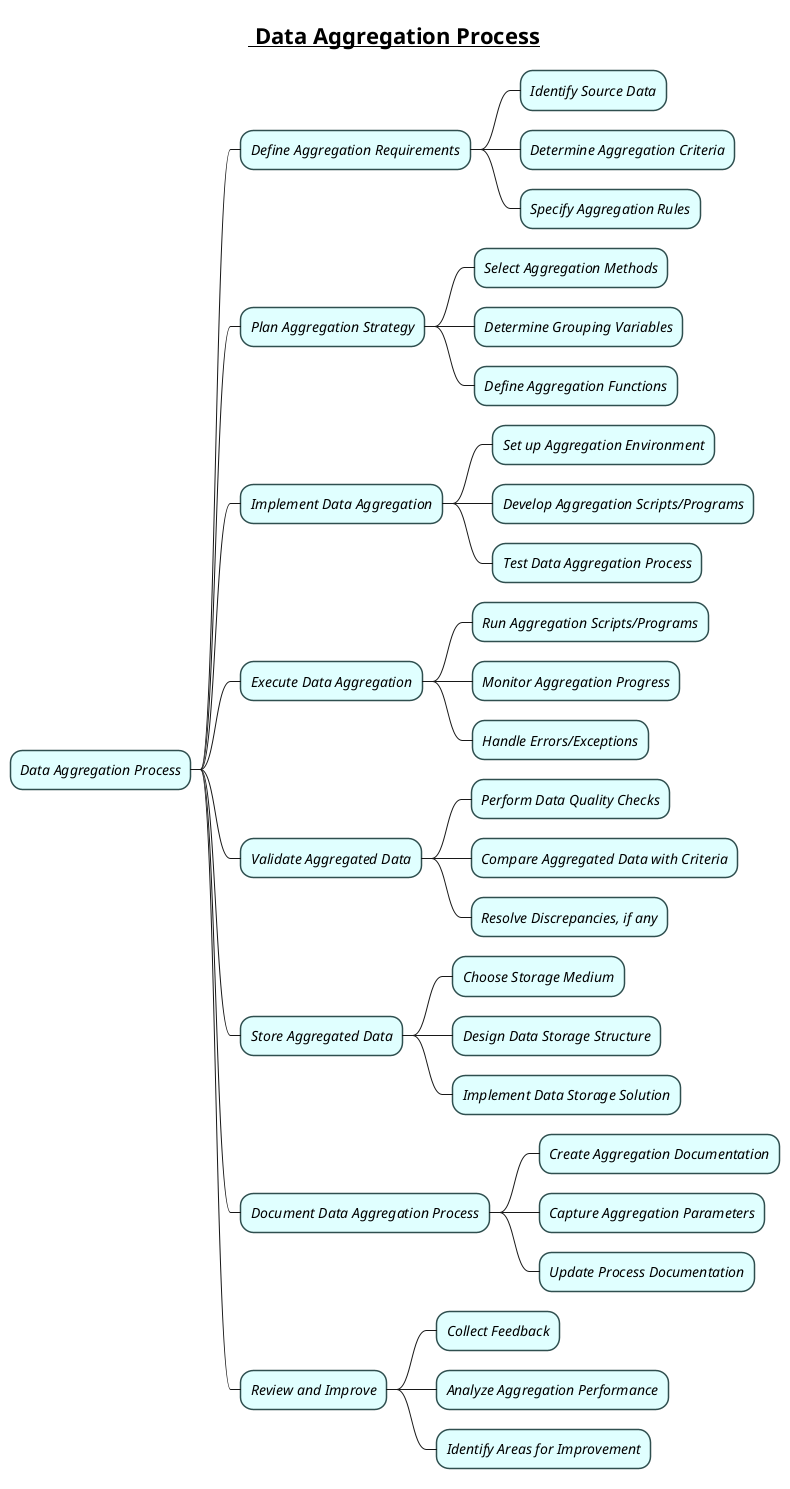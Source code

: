 @startmindmap
skinparam node {
    BorderColor DarkSlateGray
    BackgroundColor LightCyan
    FontStyle italic
}
skinparam connector {
    Color DarkSlateGray
    FontStyle Bold
}

title =__ Data Aggregation Process__
* Data Aggregation Process

** Define Aggregation Requirements
*** Identify Source Data
*** Determine Aggregation Criteria
*** Specify Aggregation Rules

** Plan Aggregation Strategy
*** Select Aggregation Methods
*** Determine Grouping Variables
*** Define Aggregation Functions

** Implement Data Aggregation
*** Set up Aggregation Environment
*** Develop Aggregation Scripts/Programs
*** Test Data Aggregation Process

** Execute Data Aggregation
*** Run Aggregation Scripts/Programs
*** Monitor Aggregation Progress
*** Handle Errors/Exceptions

** Validate Aggregated Data
*** Perform Data Quality Checks
*** Compare Aggregated Data with Criteria
*** Resolve Discrepancies, if any

** Store Aggregated Data
*** Choose Storage Medium
*** Design Data Storage Structure
*** Implement Data Storage Solution

** Document Data Aggregation Process
*** Create Aggregation Documentation
*** Capture Aggregation Parameters
*** Update Process Documentation

** Review and Improve
*** Collect Feedback
*** Analyze Aggregation Performance
*** Identify Areas for Improvement
@endmindmap
